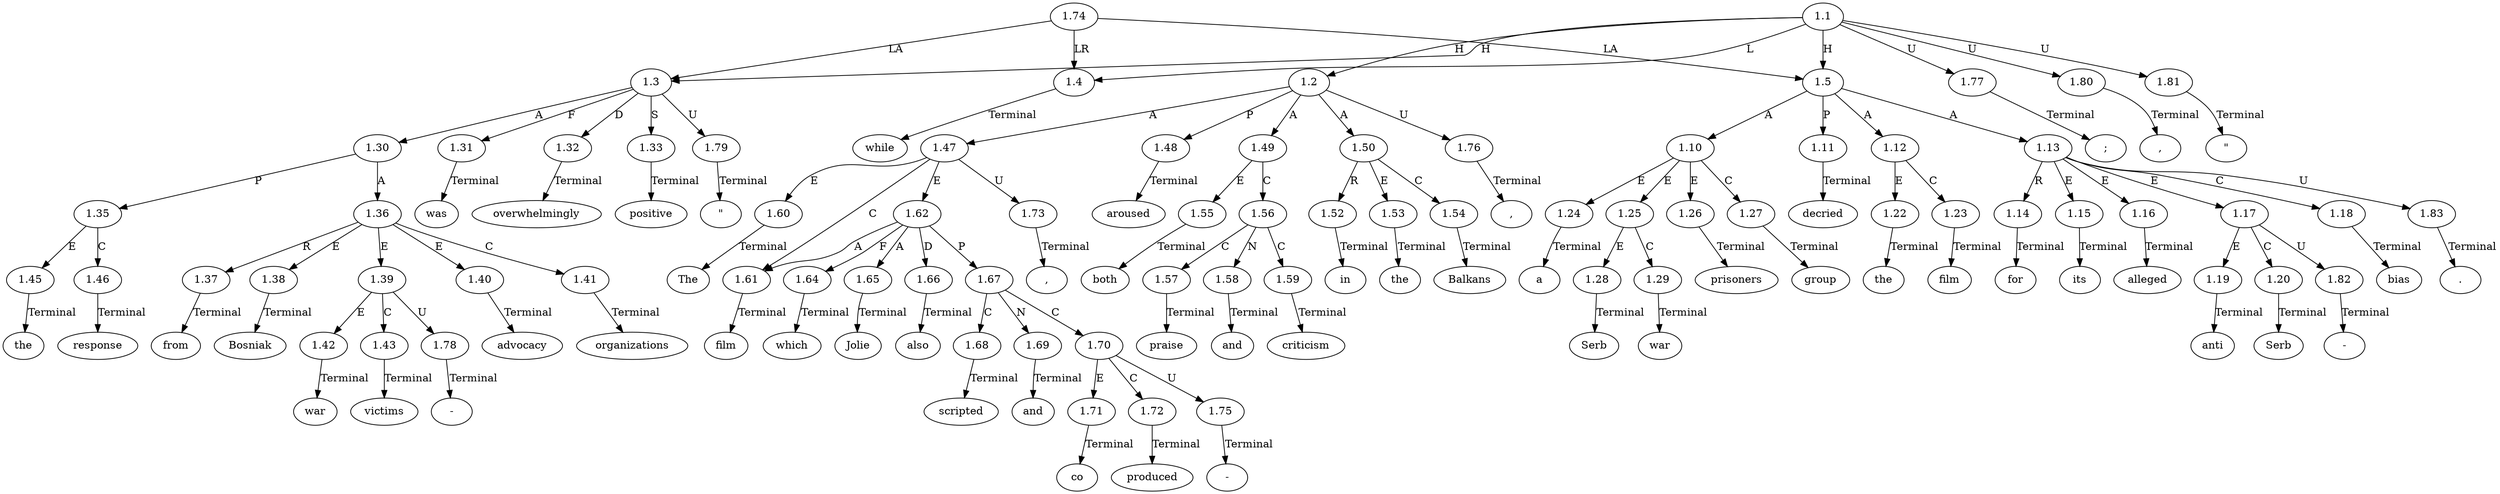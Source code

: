 // Graph
digraph {
	0.1 [label=The ordering=out]
	0.10 [label="-" ordering=out]
	0.11 [label=produced ordering=out]
	0.12 [label="," ordering=out]
	0.13 [label=aroused ordering=out]
	0.14 [label=both ordering=out]
	0.15 [label=praise ordering=out]
	0.16 [label=and ordering=out]
	0.17 [label=criticism ordering=out]
	0.18 [label=in ordering=out]
	0.19 [label=the ordering=out]
	0.2 [label=film ordering=out]
	0.20 [label=Balkans ordering=out]
	0.21 [label=";" ordering=out]
	0.22 [label=the ordering=out]
	0.23 [label=response ordering=out]
	0.24 [label=from ordering=out]
	0.25 [label=Bosniak ordering=out]
	0.26 [label=war ordering=out]
	0.27 [label="-" ordering=out]
	0.28 [label=victims ordering=out]
	0.29 [label=advocacy ordering=out]
	0.3 [label="," ordering=out]
	0.30 [label=organizations ordering=out]
	0.31 [label=was ordering=out]
	0.32 [label="\"" ordering=out]
	0.33 [label=overwhelmingly ordering=out]
	0.34 [label=positive ordering=out]
	0.35 [label="," ordering=out]
	0.36 [label="\"" ordering=out]
	0.37 [label=while ordering=out]
	0.38 [label=a ordering=out]
	0.39 [label=Serb ordering=out]
	0.4 [label=which ordering=out]
	0.40 [label=war ordering=out]
	0.41 [label=prisoners ordering=out]
	0.42 [label=group ordering=out]
	0.43 [label=decried ordering=out]
	0.44 [label=the ordering=out]
	0.45 [label=film ordering=out]
	0.46 [label=for ordering=out]
	0.47 [label=its ordering=out]
	0.48 [label=alleged ordering=out]
	0.49 [label=anti ordering=out]
	0.5 [label=Jolie ordering=out]
	0.50 [label="-" ordering=out]
	0.51 [label=Serb ordering=out]
	0.52 [label=bias ordering=out]
	0.53 [label="." ordering=out]
	0.6 [label=also ordering=out]
	0.7 [label=scripted ordering=out]
	0.8 [label=and ordering=out]
	0.9 [label=co ordering=out]
	1.1 [label=1.1 ordering=out]
	1.2 [label=1.2 ordering=out]
	1.3 [label=1.3 ordering=out]
	1.4 [label=1.4 ordering=out]
	1.5 [label=1.5 ordering=out]
	1.10 [label=1.10 ordering=out]
	1.11 [label=1.11 ordering=out]
	1.12 [label=1.12 ordering=out]
	1.13 [label=1.13 ordering=out]
	1.14 [label=1.14 ordering=out]
	1.15 [label=1.15 ordering=out]
	1.16 [label=1.16 ordering=out]
	1.17 [label=1.17 ordering=out]
	1.18 [label=1.18 ordering=out]
	1.19 [label=1.19 ordering=out]
	1.20 [label=1.20 ordering=out]
	1.22 [label=1.22 ordering=out]
	1.23 [label=1.23 ordering=out]
	1.24 [label=1.24 ordering=out]
	1.25 [label=1.25 ordering=out]
	1.26 [label=1.26 ordering=out]
	1.27 [label=1.27 ordering=out]
	1.28 [label=1.28 ordering=out]
	1.29 [label=1.29 ordering=out]
	1.30 [label=1.30 ordering=out]
	1.31 [label=1.31 ordering=out]
	1.32 [label=1.32 ordering=out]
	1.33 [label=1.33 ordering=out]
	1.35 [label=1.35 ordering=out]
	1.36 [label=1.36 ordering=out]
	1.37 [label=1.37 ordering=out]
	1.38 [label=1.38 ordering=out]
	1.39 [label=1.39 ordering=out]
	1.40 [label=1.40 ordering=out]
	1.41 [label=1.41 ordering=out]
	1.42 [label=1.42 ordering=out]
	1.43 [label=1.43 ordering=out]
	1.45 [label=1.45 ordering=out]
	1.46 [label=1.46 ordering=out]
	1.47 [label=1.47 ordering=out]
	1.48 [label=1.48 ordering=out]
	1.49 [label=1.49 ordering=out]
	1.50 [label=1.50 ordering=out]
	1.52 [label=1.52 ordering=out]
	1.53 [label=1.53 ordering=out]
	1.54 [label=1.54 ordering=out]
	1.55 [label=1.55 ordering=out]
	1.56 [label=1.56 ordering=out]
	1.57 [label=1.57 ordering=out]
	1.58 [label=1.58 ordering=out]
	1.59 [label=1.59 ordering=out]
	1.60 [label=1.60 ordering=out]
	1.61 [label=1.61 ordering=out]
	1.62 [label=1.62 ordering=out]
	1.64 [label=1.64 ordering=out]
	1.65 [label=1.65 ordering=out]
	1.66 [label=1.66 ordering=out]
	1.67 [label=1.67 ordering=out]
	1.68 [label=1.68 ordering=out]
	1.69 [label=1.69 ordering=out]
	1.70 [label=1.70 ordering=out]
	1.71 [label=1.71 ordering=out]
	1.72 [label=1.72 ordering=out]
	1.73 [label=1.73 ordering=out]
	1.74 [label=1.74 ordering=out]
	1.75 [label=1.75 ordering=out]
	1.76 [label=1.76 ordering=out]
	1.77 [label=1.77 ordering=out]
	1.78 [label=1.78 ordering=out]
	1.79 [label=1.79 ordering=out]
	1.80 [label=1.80 ordering=out]
	1.81 [label=1.81 ordering=out]
	1.82 [label=1.82 ordering=out]
	1.83 [label=1.83 ordering=out]
	1.1 -> 1.2 [label=H ordering=out]
	1.1 -> 1.3 [label=H ordering=out]
	1.1 -> 1.4 [label=L ordering=out]
	1.1 -> 1.5 [label=H ordering=out]
	1.1 -> 1.77 [label=U ordering=out]
	1.1 -> 1.80 [label=U ordering=out]
	1.1 -> 1.81 [label=U ordering=out]
	1.2 -> 1.47 [label=A ordering=out]
	1.2 -> 1.48 [label=P ordering=out]
	1.2 -> 1.49 [label=A ordering=out]
	1.2 -> 1.50 [label=A ordering=out]
	1.2 -> 1.76 [label=U ordering=out]
	1.3 -> 1.30 [label=A ordering=out]
	1.3 -> 1.31 [label=F ordering=out]
	1.3 -> 1.32 [label=D ordering=out]
	1.3 -> 1.33 [label=S ordering=out]
	1.3 -> 1.79 [label=U ordering=out]
	1.4 -> 0.37 [label=Terminal ordering=out]
	1.5 -> 1.10 [label=A ordering=out]
	1.5 -> 1.11 [label=P ordering=out]
	1.5 -> 1.12 [label=A ordering=out]
	1.5 -> 1.13 [label=A ordering=out]
	1.10 -> 1.24 [label=E ordering=out]
	1.10 -> 1.25 [label=E ordering=out]
	1.10 -> 1.26 [label=E ordering=out]
	1.10 -> 1.27 [label=C ordering=out]
	1.11 -> 0.43 [label=Terminal ordering=out]
	1.12 -> 1.22 [label=E ordering=out]
	1.12 -> 1.23 [label=C ordering=out]
	1.13 -> 1.14 [label=R ordering=out]
	1.13 -> 1.15 [label=E ordering=out]
	1.13 -> 1.16 [label=E ordering=out]
	1.13 -> 1.17 [label=E ordering=out]
	1.13 -> 1.18 [label=C ordering=out]
	1.13 -> 1.83 [label=U ordering=out]
	1.14 -> 0.46 [label=Terminal ordering=out]
	1.15 -> 0.47 [label=Terminal ordering=out]
	1.16 -> 0.48 [label=Terminal ordering=out]
	1.17 -> 1.19 [label=E ordering=out]
	1.17 -> 1.20 [label=C ordering=out]
	1.17 -> 1.82 [label=U ordering=out]
	1.18 -> 0.52 [label=Terminal ordering=out]
	1.19 -> 0.49 [label=Terminal ordering=out]
	1.20 -> 0.51 [label=Terminal ordering=out]
	1.22 -> 0.44 [label=Terminal ordering=out]
	1.23 -> 0.45 [label=Terminal ordering=out]
	1.24 -> 0.38 [label=Terminal ordering=out]
	1.25 -> 1.28 [label=E ordering=out]
	1.25 -> 1.29 [label=C ordering=out]
	1.26 -> 0.41 [label=Terminal ordering=out]
	1.27 -> 0.42 [label=Terminal ordering=out]
	1.28 -> 0.39 [label=Terminal ordering=out]
	1.29 -> 0.40 [label=Terminal ordering=out]
	1.30 -> 1.35 [label=P ordering=out]
	1.30 -> 1.36 [label=A ordering=out]
	1.31 -> 0.31 [label=Terminal ordering=out]
	1.32 -> 0.33 [label=Terminal ordering=out]
	1.33 -> 0.34 [label=Terminal ordering=out]
	1.35 -> 1.45 [label=E ordering=out]
	1.35 -> 1.46 [label=C ordering=out]
	1.36 -> 1.37 [label=R ordering=out]
	1.36 -> 1.38 [label=E ordering=out]
	1.36 -> 1.39 [label=E ordering=out]
	1.36 -> 1.40 [label=E ordering=out]
	1.36 -> 1.41 [label=C ordering=out]
	1.37 -> 0.24 [label=Terminal ordering=out]
	1.38 -> 0.25 [label=Terminal ordering=out]
	1.39 -> 1.42 [label=E ordering=out]
	1.39 -> 1.43 [label=C ordering=out]
	1.39 -> 1.78 [label=U ordering=out]
	1.40 -> 0.29 [label=Terminal ordering=out]
	1.41 -> 0.30 [label=Terminal ordering=out]
	1.42 -> 0.26 [label=Terminal ordering=out]
	1.43 -> 0.28 [label=Terminal ordering=out]
	1.45 -> 0.22 [label=Terminal ordering=out]
	1.46 -> 0.23 [label=Terminal ordering=out]
	1.47 -> 1.60 [label=E ordering=out]
	1.47 -> 1.61 [label=C ordering=out]
	1.47 -> 1.62 [label=E ordering=out]
	1.47 -> 1.73 [label=U ordering=out]
	1.48 -> 0.13 [label=Terminal ordering=out]
	1.49 -> 1.55 [label=E ordering=out]
	1.49 -> 1.56 [label=C ordering=out]
	1.50 -> 1.52 [label=R ordering=out]
	1.50 -> 1.53 [label=E ordering=out]
	1.50 -> 1.54 [label=C ordering=out]
	1.52 -> 0.18 [label=Terminal ordering=out]
	1.53 -> 0.19 [label=Terminal ordering=out]
	1.54 -> 0.20 [label=Terminal ordering=out]
	1.55 -> 0.14 [label=Terminal ordering=out]
	1.56 -> 1.57 [label=C ordering=out]
	1.56 -> 1.58 [label=N ordering=out]
	1.56 -> 1.59 [label=C ordering=out]
	1.57 -> 0.15 [label=Terminal ordering=out]
	1.58 -> 0.16 [label=Terminal ordering=out]
	1.59 -> 0.17 [label=Terminal ordering=out]
	1.60 -> 0.1 [label=Terminal ordering=out]
	1.61 -> 0.2 [label=Terminal ordering=out]
	1.62 -> 1.61 [label=A ordering=out]
	1.62 -> 1.64 [label=F ordering=out]
	1.62 -> 1.65 [label=A ordering=out]
	1.62 -> 1.66 [label=D ordering=out]
	1.62 -> 1.67 [label=P ordering=out]
	1.64 -> 0.4 [label=Terminal ordering=out]
	1.65 -> 0.5 [label=Terminal ordering=out]
	1.66 -> 0.6 [label=Terminal ordering=out]
	1.67 -> 1.68 [label=C ordering=out]
	1.67 -> 1.69 [label=N ordering=out]
	1.67 -> 1.70 [label=C ordering=out]
	1.68 -> 0.7 [label=Terminal ordering=out]
	1.69 -> 0.8 [label=Terminal ordering=out]
	1.70 -> 1.71 [label=E ordering=out]
	1.70 -> 1.72 [label=C ordering=out]
	1.70 -> 1.75 [label=U ordering=out]
	1.71 -> 0.9 [label=Terminal ordering=out]
	1.72 -> 0.11 [label=Terminal ordering=out]
	1.73 -> 0.3 [label=Terminal ordering=out]
	1.74 -> 1.3 [label=LA ordering=out]
	1.74 -> 1.4 [label=LR ordering=out]
	1.74 -> 1.5 [label=LA ordering=out]
	1.75 -> 0.10 [label=Terminal ordering=out]
	1.76 -> 0.12 [label=Terminal ordering=out]
	1.77 -> 0.21 [label=Terminal ordering=out]
	1.78 -> 0.27 [label=Terminal ordering=out]
	1.79 -> 0.32 [label=Terminal ordering=out]
	1.80 -> 0.35 [label=Terminal ordering=out]
	1.81 -> 0.36 [label=Terminal ordering=out]
	1.82 -> 0.50 [label=Terminal ordering=out]
	1.83 -> 0.53 [label=Terminal ordering=out]
}
